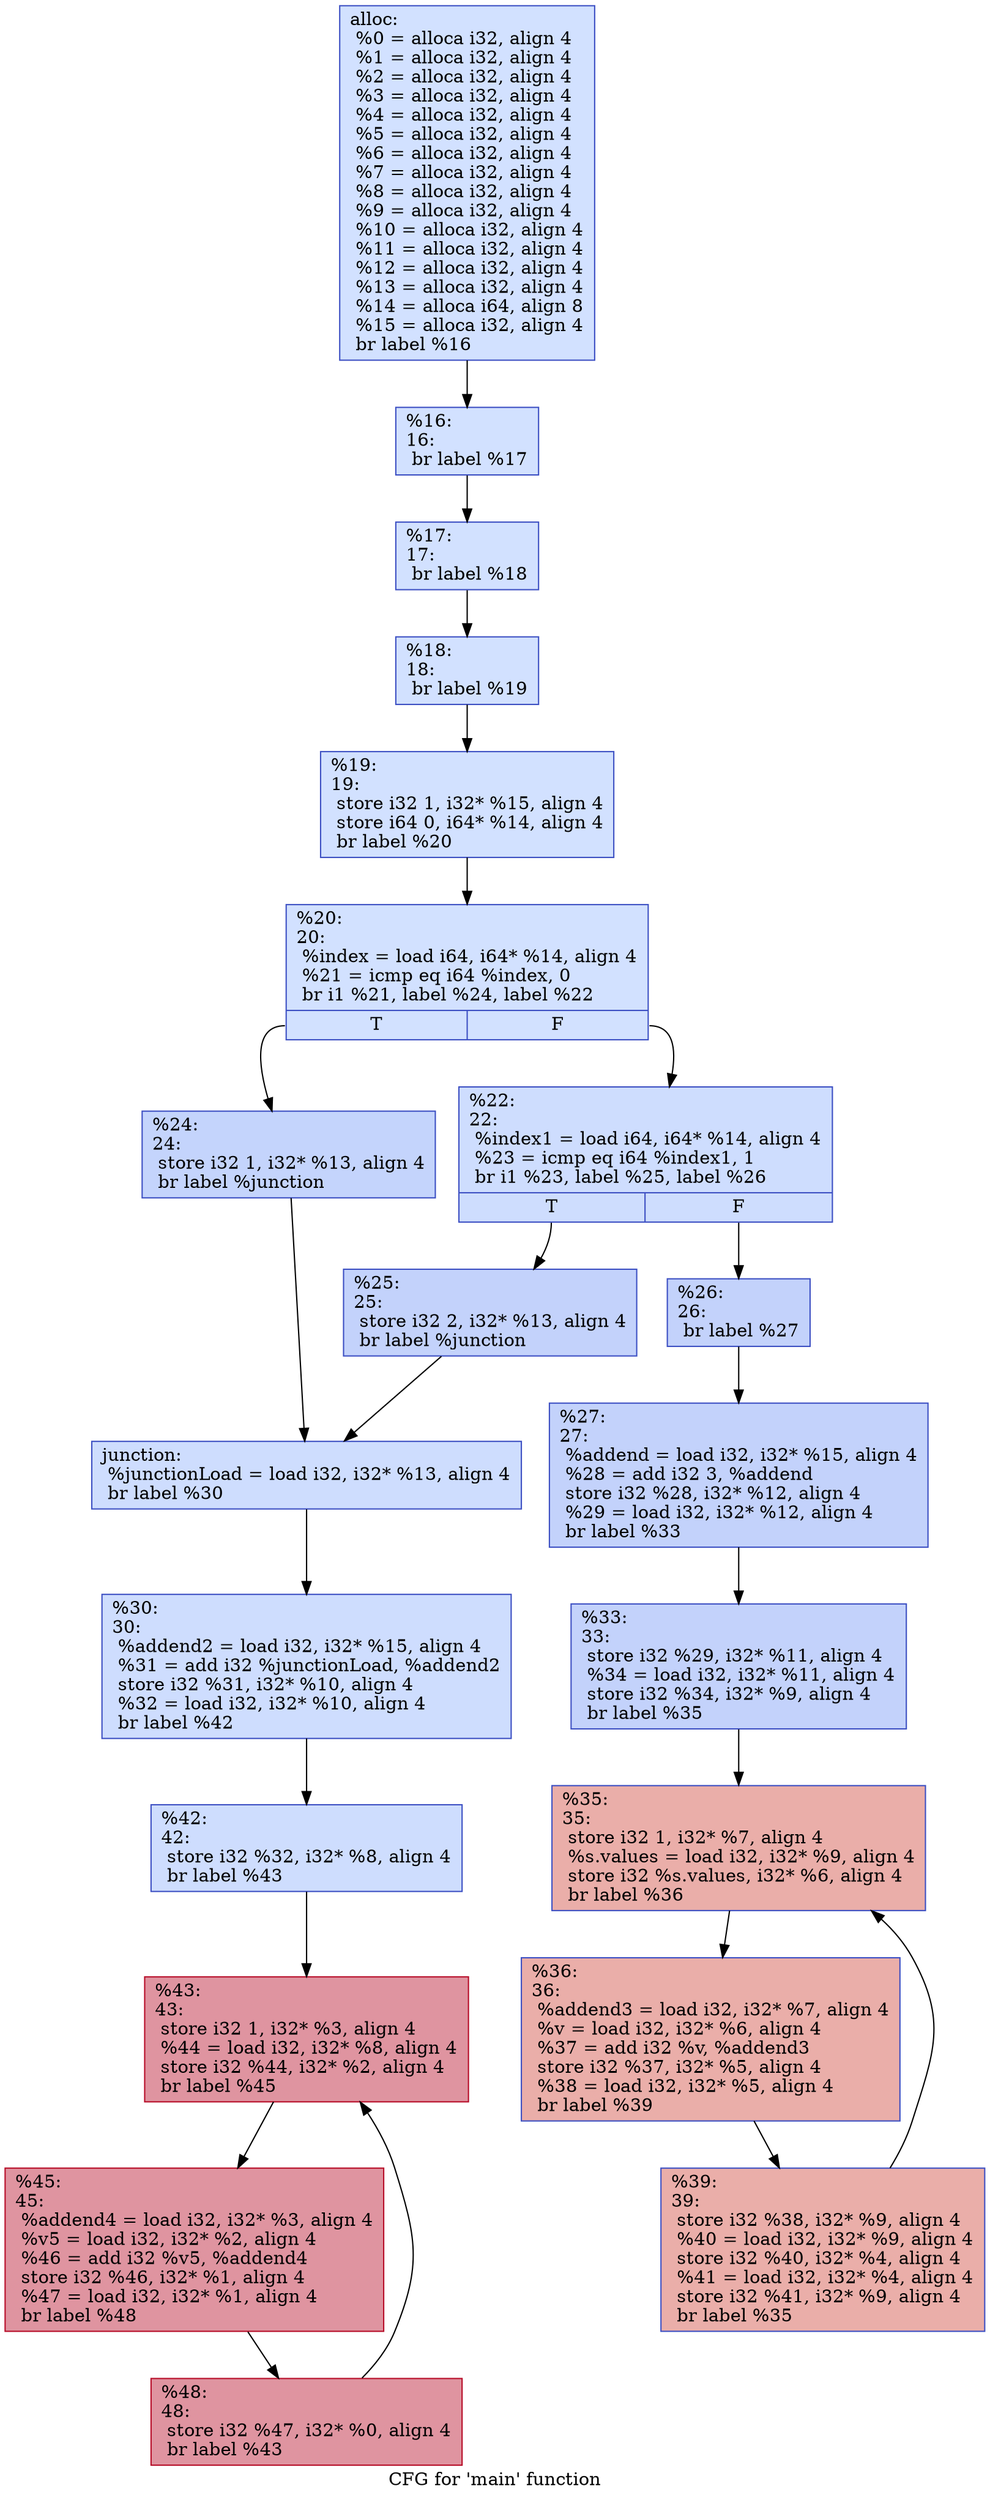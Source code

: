 digraph "CFG for 'main' function" {
	label="CFG for 'main' function";

	Node0x55fa2d4f1020 [shape=record,color="#3d50c3ff", style=filled, fillcolor="#9abbff70",label="{alloc:\l  %0 = alloca i32, align 4\l  %1 = alloca i32, align 4\l  %2 = alloca i32, align 4\l  %3 = alloca i32, align 4\l  %4 = alloca i32, align 4\l  %5 = alloca i32, align 4\l  %6 = alloca i32, align 4\l  %7 = alloca i32, align 4\l  %8 = alloca i32, align 4\l  %9 = alloca i32, align 4\l  %10 = alloca i32, align 4\l  %11 = alloca i32, align 4\l  %12 = alloca i32, align 4\l  %13 = alloca i32, align 4\l  %14 = alloca i64, align 8\l  %15 = alloca i32, align 4\l  br label %16\l}"];
	Node0x55fa2d4f1020 -> Node0x55fa2d4f1150;
	Node0x55fa2d4f1150 [shape=record,color="#3d50c3ff", style=filled, fillcolor="#9abbff70",label="{%16:\l16:                                               \l  br label %17\l}"];
	Node0x55fa2d4f1150 -> Node0x55fa2d4f2190;
	Node0x55fa2d4f2190 [shape=record,color="#3d50c3ff", style=filled, fillcolor="#9abbff70",label="{%17:\l17:                                               \l  br label %18\l}"];
	Node0x55fa2d4f2190 -> Node0x55fa2d4f3e00;
	Node0x55fa2d4f3e00 [shape=record,color="#3d50c3ff", style=filled, fillcolor="#9abbff70",label="{%18:\l18:                                               \l  br label %19\l}"];
	Node0x55fa2d4f3e00 -> Node0x55fa2d4f2550;
	Node0x55fa2d4f2550 [shape=record,color="#3d50c3ff", style=filled, fillcolor="#9abbff70",label="{%19:\l19:                                               \l  store i32 1, i32* %15, align 4\l  store i64 0, i64* %14, align 4\l  br label %20\l}"];
	Node0x55fa2d4f2550 -> Node0x55fa2d4f6ee0;
	Node0x55fa2d4f6ee0 [shape=record,color="#3d50c3ff", style=filled, fillcolor="#9abbff70",label="{%20:\l20:                                               \l  %index = load i64, i64* %14, align 4\l  %21 = icmp eq i64 %index, 0\l  br i1 %21, label %24, label %22\l|{<s0>T|<s1>F}}"];
	Node0x55fa2d4f6ee0:s0 -> Node0x55fa2d4f8370;
	Node0x55fa2d4f6ee0:s1 -> Node0x55fa2d4f6910;
	Node0x55fa2d4f6910 [shape=record,color="#3d50c3ff", style=filled, fillcolor="#8fb1fe70",label="{%22:\l22:                                               \l  %index1 = load i64, i64* %14, align 4\l  %23 = icmp eq i64 %index1, 1\l  br i1 %23, label %25, label %26\l|{<s0>T|<s1>F}}"];
	Node0x55fa2d4f6910:s0 -> Node0x55fa2d4fa370;
	Node0x55fa2d4f6910:s1 -> Node0x55fa2d4fa3c0;
	Node0x55fa2d4f8370 [shape=record,color="#3d50c3ff", style=filled, fillcolor="#7a9df870",label="{%24:\l24:                                               \l  store i32 1, i32* %13, align 4\l  br label %junction\l}"];
	Node0x55fa2d4f8370 -> Node0x55fa2d4fbe50;
	Node0x55fa2d4fa370 [shape=record,color="#3d50c3ff", style=filled, fillcolor="#779af770",label="{%25:\l25:                                               \l  store i32 2, i32* %13, align 4\l  br label %junction\l}"];
	Node0x55fa2d4fa370 -> Node0x55fa2d4fbe50;
	Node0x55fa2d4fa3c0 [shape=record,color="#3d50c3ff", style=filled, fillcolor="#779af770",label="{%26:\l26:                                               \l  br label %27\l}"];
	Node0x55fa2d4fa3c0 -> Node0x55fa2d4f7190;
	Node0x55fa2d4f7190 [shape=record,color="#3d50c3ff", style=filled, fillcolor="#779af770",label="{%27:\l27:                                               \l  %addend = load i32, i32* %15, align 4\l  %28 = add i32 3, %addend\l  store i32 %28, i32* %12, align 4\l  %29 = load i32, i32* %12, align 4\l  br label %33\l}"];
	Node0x55fa2d4f7190 -> Node0x55fa2d4fd6a0;
	Node0x55fa2d4fbe50 [shape=record,color="#3d50c3ff", style=filled, fillcolor="#8fb1fe70",label="{junction:                                         \l  %junctionLoad = load i32, i32* %13, align 4\l  br label %30\l}"];
	Node0x55fa2d4fbe50 -> Node0x55fa2d4fe470;
	Node0x55fa2d4fe470 [shape=record,color="#3d50c3ff", style=filled, fillcolor="#8fb1fe70",label="{%30:\l30:                                               \l  %addend2 = load i32, i32* %15, align 4\l  %31 = add i32 %junctionLoad, %addend2\l  store i32 %31, i32* %10, align 4\l  %32 = load i32, i32* %10, align 4\l  br label %42\l}"];
	Node0x55fa2d4fe470 -> Node0x55fa2d5019c0;
	Node0x55fa2d4fd6a0 [shape=record,color="#3d50c3ff", style=filled, fillcolor="#779af770",label="{%33:\l33:                                               \l  store i32 %29, i32* %11, align 4\l  %34 = load i32, i32* %11, align 4\l  store i32 %34, i32* %9, align 4\l  br label %35\l}"];
	Node0x55fa2d4fd6a0 -> Node0x55fa2d4f6600;
	Node0x55fa2d4f6600 [shape=record,color="#3d50c3ff", style=filled, fillcolor="#d0473d70",label="{%35:\l35:                                               \l  store i32 1, i32* %7, align 4\l  %s.values = load i32, i32* %9, align 4\l  store i32 %s.values, i32* %6, align 4\l  br label %36\l}"];
	Node0x55fa2d4f6600 -> Node0x55fa2d503aa0;
	Node0x55fa2d503aa0 [shape=record,color="#3d50c3ff", style=filled, fillcolor="#d0473d70",label="{%36:\l36:                                               \l  %addend3 = load i32, i32* %7, align 4\l  %v = load i32, i32* %6, align 4\l  %37 = add i32 %v, %addend3\l  store i32 %37, i32* %5, align 4\l  %38 = load i32, i32* %5, align 4\l  br label %39\l}"];
	Node0x55fa2d503aa0 -> Node0x55fa2d505300;
	Node0x55fa2d505300 [shape=record,color="#3d50c3ff", style=filled, fillcolor="#d0473d70",label="{%39:\l39:                                               \l  store i32 %38, i32* %9, align 4\l  %40 = load i32, i32* %9, align 4\l  store i32 %40, i32* %4, align 4\l  %41 = load i32, i32* %4, align 4\l  store i32 %41, i32* %9, align 4\l  br label %35\l}"];
	Node0x55fa2d505300 -> Node0x55fa2d4f6600;
	Node0x55fa2d5019c0 [shape=record,color="#3d50c3ff", style=filled, fillcolor="#8fb1fe70",label="{%42:\l42:                                               \l  store i32 %32, i32* %8, align 4\l  br label %43\l}"];
	Node0x55fa2d5019c0 -> Node0x55fa2d4fadb0;
	Node0x55fa2d4fadb0 [shape=record,color="#b70d28ff", style=filled, fillcolor="#b70d2870",label="{%43:\l43:                                               \l  store i32 1, i32* %3, align 4\l  %44 = load i32, i32* %8, align 4\l  store i32 %44, i32* %2, align 4\l  br label %45\l}"];
	Node0x55fa2d4fadb0 -> Node0x55fa2d503a50;
	Node0x55fa2d503a50 [shape=record,color="#b70d28ff", style=filled, fillcolor="#b70d2870",label="{%45:\l45:                                               \l  %addend4 = load i32, i32* %3, align 4\l  %v5 = load i32, i32* %2, align 4\l  %46 = add i32 %v5, %addend4\l  store i32 %46, i32* %1, align 4\l  %47 = load i32, i32* %1, align 4\l  br label %48\l}"];
	Node0x55fa2d503a50 -> Node0x55fa2d50a550;
	Node0x55fa2d50a550 [shape=record,color="#b70d28ff", style=filled, fillcolor="#b70d2870",label="{%48:\l48:                                               \l  store i32 %47, i32* %0, align 4\l  br label %43\l}"];
	Node0x55fa2d50a550 -> Node0x55fa2d4fadb0;
}
